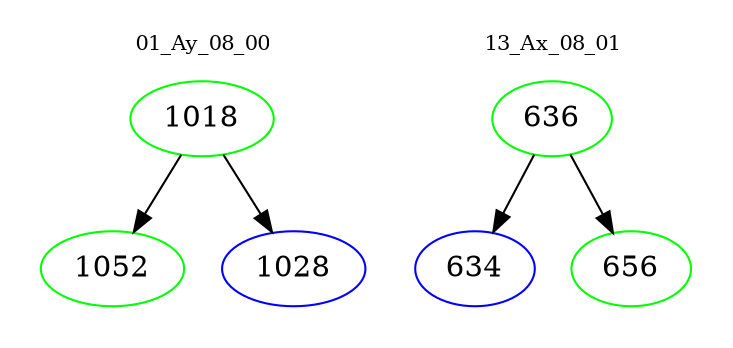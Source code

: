 digraph{
subgraph cluster_0 {
color = white
label = "01_Ay_08_00";
fontsize=10;
T0_1018 [label="1018", color="green"]
T0_1018 -> T0_1052 [color="black"]
T0_1052 [label="1052", color="green"]
T0_1018 -> T0_1028 [color="black"]
T0_1028 [label="1028", color="blue"]
}
subgraph cluster_1 {
color = white
label = "13_Ax_08_01";
fontsize=10;
T1_636 [label="636", color="green"]
T1_636 -> T1_634 [color="black"]
T1_634 [label="634", color="blue"]
T1_636 -> T1_656 [color="black"]
T1_656 [label="656", color="green"]
}
}
